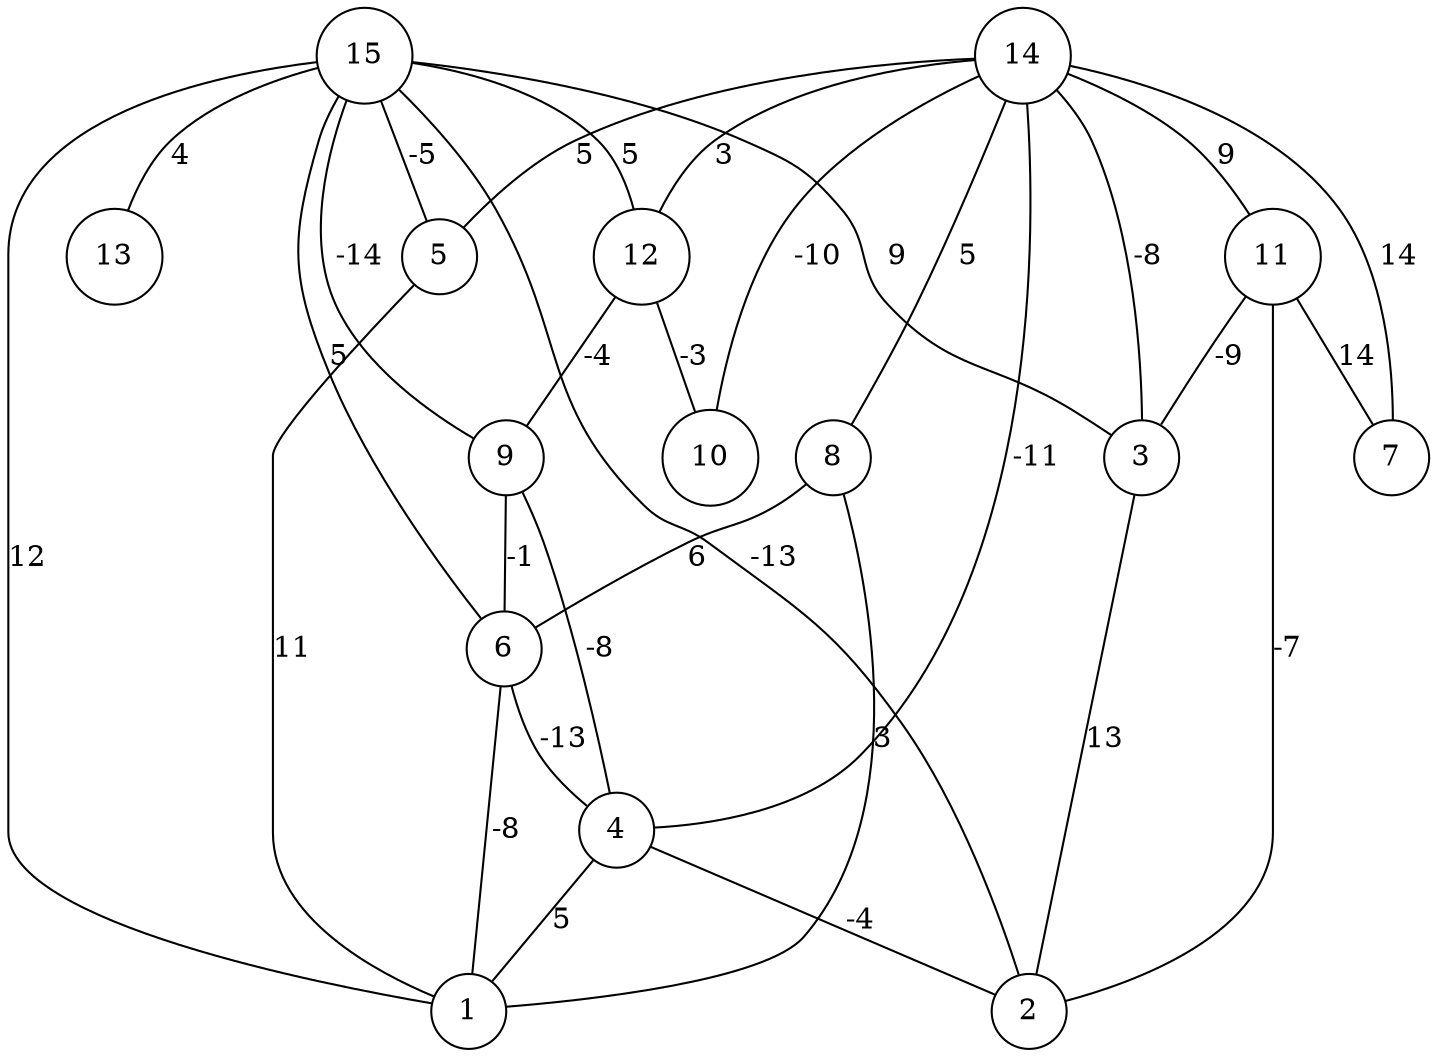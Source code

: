 graph { 
	 fontname="Helvetica,Arial,sans-serif" 
	 node [shape = circle]; 
	 15 -- 1 [label = "12"];
	 15 -- 2 [label = "-13"];
	 15 -- 3 [label = "9"];
	 15 -- 5 [label = "-5"];
	 15 -- 6 [label = "5"];
	 15 -- 9 [label = "-14"];
	 15 -- 12 [label = "5"];
	 15 -- 13 [label = "4"];
	 14 -- 3 [label = "-8"];
	 14 -- 4 [label = "-11"];
	 14 -- 5 [label = "5"];
	 14 -- 7 [label = "14"];
	 14 -- 8 [label = "5"];
	 14 -- 10 [label = "-10"];
	 14 -- 11 [label = "9"];
	 14 -- 12 [label = "3"];
	 12 -- 9 [label = "-4"];
	 12 -- 10 [label = "-3"];
	 11 -- 2 [label = "-7"];
	 11 -- 3 [label = "-9"];
	 11 -- 7 [label = "14"];
	 9 -- 4 [label = "-8"];
	 9 -- 6 [label = "-1"];
	 8 -- 1 [label = "3"];
	 8 -- 6 [label = "6"];
	 6 -- 1 [label = "-8"];
	 6 -- 4 [label = "-13"];
	 5 -- 1 [label = "11"];
	 4 -- 1 [label = "5"];
	 4 -- 2 [label = "-4"];
	 3 -- 2 [label = "13"];
	 1;
	 2;
	 3;
	 4;
	 5;
	 6;
	 7;
	 8;
	 9;
	 10;
	 11;
	 12;
	 13;
	 14;
	 15;
}
